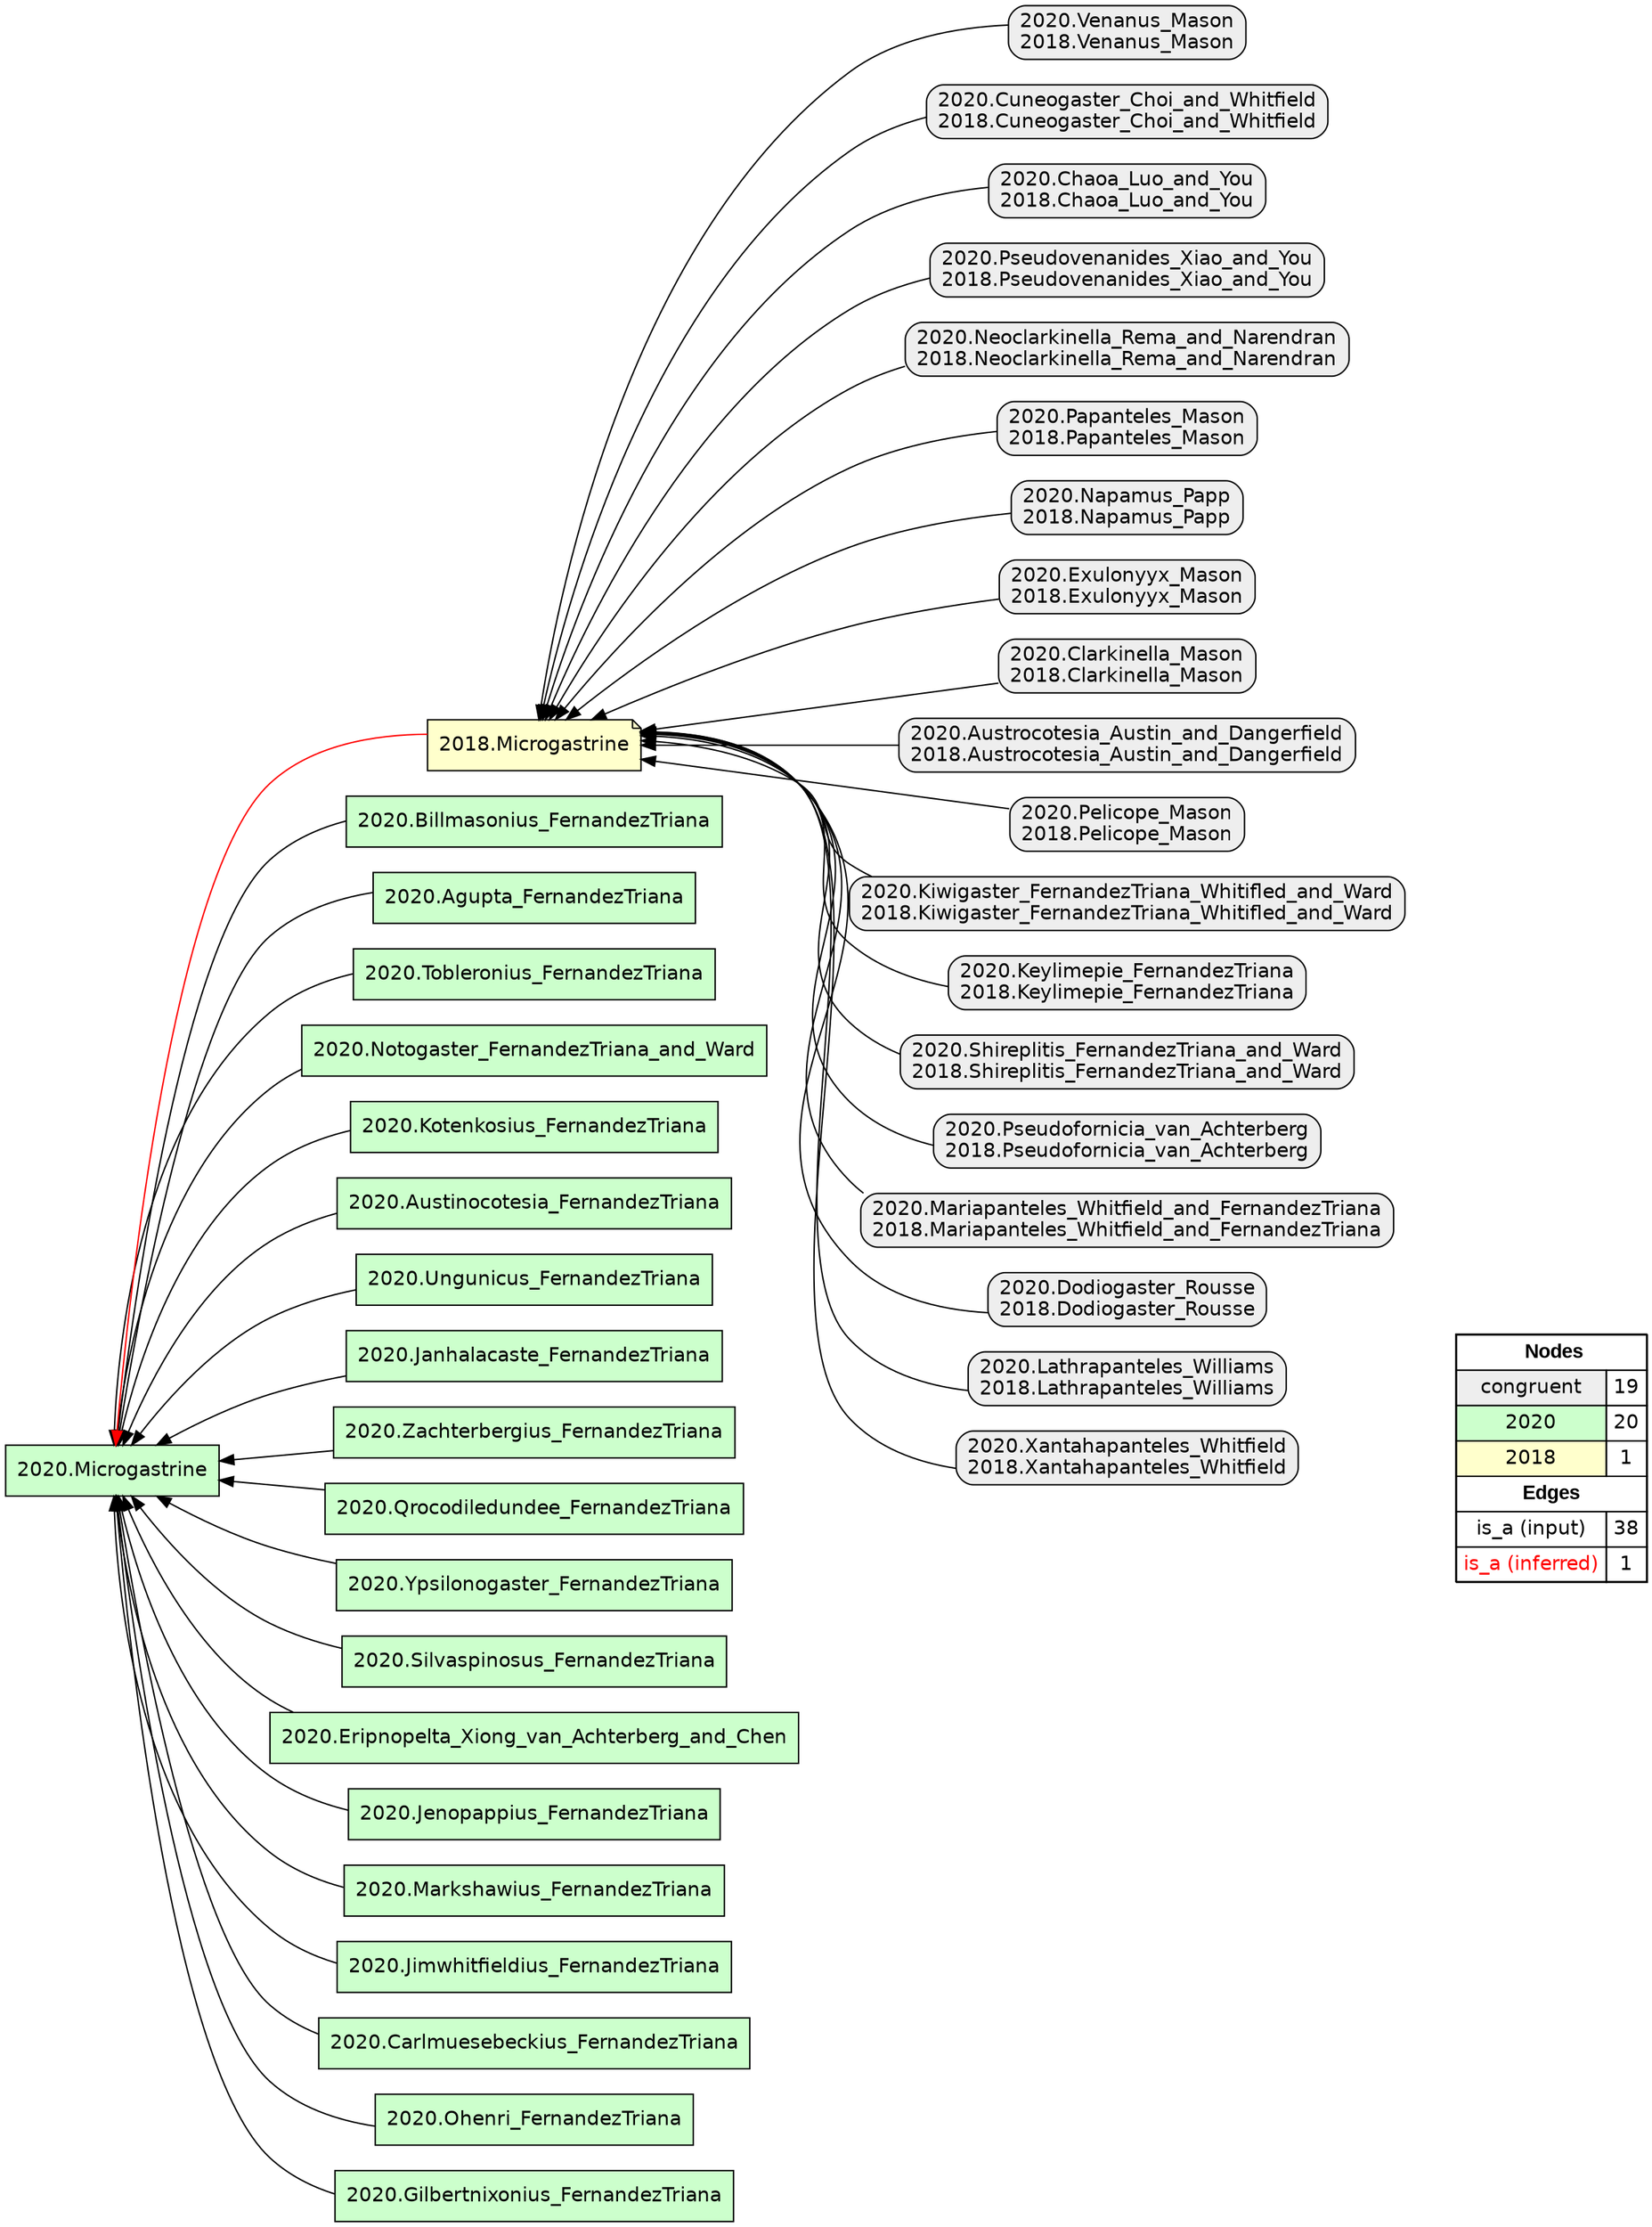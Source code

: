 digraph{
rankdir=RL
node[shape=box style="filled,rounded" fillcolor="#EEEEEE" fontname="helvetica"] 
"2020.Venanus_Mason\n2018.Venanus_Mason"
"2020.Cuneogaster_Choi_and_Whitfield\n2018.Cuneogaster_Choi_and_Whitfield"
"2020.Chaoa_Luo_and_You\n2018.Chaoa_Luo_and_You"
"2020.Pseudovenanides_Xiao_and_You\n2018.Pseudovenanides_Xiao_and_You"
"2020.Neoclarkinella_Rema_and_Narendran\n2018.Neoclarkinella_Rema_and_Narendran"
"2020.Papanteles_Mason\n2018.Papanteles_Mason"
"2020.Napamus_Papp\n2018.Napamus_Papp"
"2020.Exulonyyx_Mason\n2018.Exulonyyx_Mason"
"2020.Clarkinella_Mason\n2018.Clarkinella_Mason"
"2020.Austrocotesia_Austin_and_Dangerfield\n2018.Austrocotesia_Austin_and_Dangerfield"
"2020.Pelicope_Mason\n2018.Pelicope_Mason"
"2020.Kiwigaster_FernandezTriana_Whitifled_and_Ward\n2018.Kiwigaster_FernandezTriana_Whitifled_and_Ward"
"2020.Keylimepie_FernandezTriana\n2018.Keylimepie_FernandezTriana"
"2020.Shireplitis_FernandezTriana_and_Ward\n2018.Shireplitis_FernandezTriana_and_Ward"
"2020.Pseudofornicia_van_Achterberg\n2018.Pseudofornicia_van_Achterberg"
"2020.Mariapanteles_Whitfield_and_FernandezTriana\n2018.Mariapanteles_Whitfield_and_FernandezTriana"
"2020.Dodiogaster_Rousse\n2018.Dodiogaster_Rousse"
"2020.Lathrapanteles_Williams\n2018.Lathrapanteles_Williams"
"2020.Xantahapanteles_Whitfield\n2018.Xantahapanteles_Whitfield"
node[shape=box style=filled fillcolor="#CCFFCC" fontname="helvetica"] 
"2020.Billmasonius_FernandezTriana"
"2020.Agupta_FernandezTriana"
"2020.Tobleronius_FernandezTriana"
"2020.Notogaster_FernandezTriana_and_Ward"
"2020.Kotenkosius_FernandezTriana"
"2020.Austinocotesia_FernandezTriana"
"2020.Ungunicus_FernandezTriana"
"2020.Janhalacaste_FernandezTriana"
"2020.Zachterbergius_FernandezTriana"
"2020.Qrocodiledundee_FernandezTriana"
"2020.Ypsilonogaster_FernandezTriana"
"2020.Silvaspinosus_FernandezTriana"
"2020.Eripnopelta_Xiong_van_Achterberg_and_Chen"
"2020.Jenopappius_FernandezTriana"
"2020.Markshawius_FernandezTriana"
"2020.Jimwhitfieldius_FernandezTriana"
"2020.Microgastrine"
"2020.Carlmuesebeckius_FernandezTriana"
"2020.Ohenri_FernandezTriana"
"2020.Gilbertnixonius_FernandezTriana"
node[shape=note style=filled fillcolor="#FFFFCC" fontname="helvetica"] 
"2018.Microgastrine"
edge[arrowhead=normal style=dotted color="#000000" constraint=true penwidth=1]
edge[arrowhead=normal style=solid color="#000000" constraint=true penwidth=1]
"2020.Austrocotesia_Austin_and_Dangerfield\n2018.Austrocotesia_Austin_and_Dangerfield" -> "2018.Microgastrine"
"2020.Austinocotesia_FernandezTriana" -> "2020.Microgastrine"
"2020.Xantahapanteles_Whitfield\n2018.Xantahapanteles_Whitfield" -> "2018.Microgastrine"
"2020.Zachterbergius_FernandezTriana" -> "2020.Microgastrine"
"2020.Jenopappius_FernandezTriana" -> "2020.Microgastrine"
"2020.Shireplitis_FernandezTriana_and_Ward\n2018.Shireplitis_FernandezTriana_and_Ward" -> "2018.Microgastrine"
"2020.Mariapanteles_Whitfield_and_FernandezTriana\n2018.Mariapanteles_Whitfield_and_FernandezTriana" -> "2018.Microgastrine"
"2020.Markshawius_FernandezTriana" -> "2020.Microgastrine"
"2020.Ypsilonogaster_FernandezTriana" -> "2020.Microgastrine"
"2020.Dodiogaster_Rousse\n2018.Dodiogaster_Rousse" -> "2018.Microgastrine"
"2020.Pseudofornicia_van_Achterberg\n2018.Pseudofornicia_van_Achterberg" -> "2018.Microgastrine"
"2020.Eripnopelta_Xiong_van_Achterberg_and_Chen" -> "2020.Microgastrine"
"2020.Cuneogaster_Choi_and_Whitfield\n2018.Cuneogaster_Choi_and_Whitfield" -> "2018.Microgastrine"
"2020.Pelicope_Mason\n2018.Pelicope_Mason" -> "2018.Microgastrine"
"2020.Napamus_Papp\n2018.Napamus_Papp" -> "2018.Microgastrine"
"2020.Kotenkosius_FernandezTriana" -> "2020.Microgastrine"
"2020.Agupta_FernandezTriana" -> "2020.Microgastrine"
"2020.Pseudovenanides_Xiao_and_You\n2018.Pseudovenanides_Xiao_and_You" -> "2018.Microgastrine"
"2020.Papanteles_Mason\n2018.Papanteles_Mason" -> "2018.Microgastrine"
"2020.Jimwhitfieldius_FernandezTriana" -> "2020.Microgastrine"
"2020.Carlmuesebeckius_FernandezTriana" -> "2020.Microgastrine"
"2020.Ungunicus_FernandezTriana" -> "2020.Microgastrine"
"2020.Ohenri_FernandezTriana" -> "2020.Microgastrine"
"2020.Silvaspinosus_FernandezTriana" -> "2020.Microgastrine"
"2020.Kiwigaster_FernandezTriana_Whitifled_and_Ward\n2018.Kiwigaster_FernandezTriana_Whitifled_and_Ward" -> "2018.Microgastrine"
"2020.Keylimepie_FernandezTriana\n2018.Keylimepie_FernandezTriana" -> "2018.Microgastrine"
"2020.Clarkinella_Mason\n2018.Clarkinella_Mason" -> "2018.Microgastrine"
"2020.Janhalacaste_FernandezTriana" -> "2020.Microgastrine"
"2020.Tobleronius_FernandezTriana" -> "2020.Microgastrine"
"2020.Notogaster_FernandezTriana_and_Ward" -> "2020.Microgastrine"
"2020.Gilbertnixonius_FernandezTriana" -> "2020.Microgastrine"
"2020.Lathrapanteles_Williams\n2018.Lathrapanteles_Williams" -> "2018.Microgastrine"
"2020.Billmasonius_FernandezTriana" -> "2020.Microgastrine"
"2020.Chaoa_Luo_and_You\n2018.Chaoa_Luo_and_You" -> "2018.Microgastrine"
"2020.Exulonyyx_Mason\n2018.Exulonyyx_Mason" -> "2018.Microgastrine"
"2020.Venanus_Mason\n2018.Venanus_Mason" -> "2018.Microgastrine"
"2020.Qrocodiledundee_FernandezTriana" -> "2020.Microgastrine"
"2020.Neoclarkinella_Rema_and_Narendran\n2018.Neoclarkinella_Rema_and_Narendran" -> "2018.Microgastrine"
edge[arrowhead=normal style=solid color="#FF0000" constraint=true penwidth=1]
"2018.Microgastrine" -> "2020.Microgastrine"
node[shape=box] 
{rank=source Legend [fillcolor= white margin=0 label=< 
 <TABLE BORDER="0" CELLBORDER="1" CELLSPACING="0" CELLPADDING="4"> 
<TR> <TD COLSPAN="2"><font face="Arial Black"> Nodes</font></TD> </TR> 
<TR> 
 <TD bgcolor="#EEEEEE" fontname="helvetica">congruent</TD> 
 <TD>19</TD> 
 </TR> 
<TR> 
 <TD bgcolor="#CCFFCC" fontname="helvetica">2020</TD> 
 <TD>20</TD> 
 </TR> 
<TR> 
 <TD bgcolor="#FFFFCC" fontname="helvetica">2018</TD> 
 <TD>1</TD> 
 </TR> 
<TR> <TD COLSPAN="2"><font face = "Arial Black"> Edges </font></TD> </TR> 
<TR> 
 <TD><font color ="#000000">is_a (input)</font></TD><TD>38</TD>
</TR>
<TR> 
 <TD><font color ="#FF0000">is_a (inferred)</font></TD><TD>1</TD>
</TR>
</TABLE> 
 >] } 
}